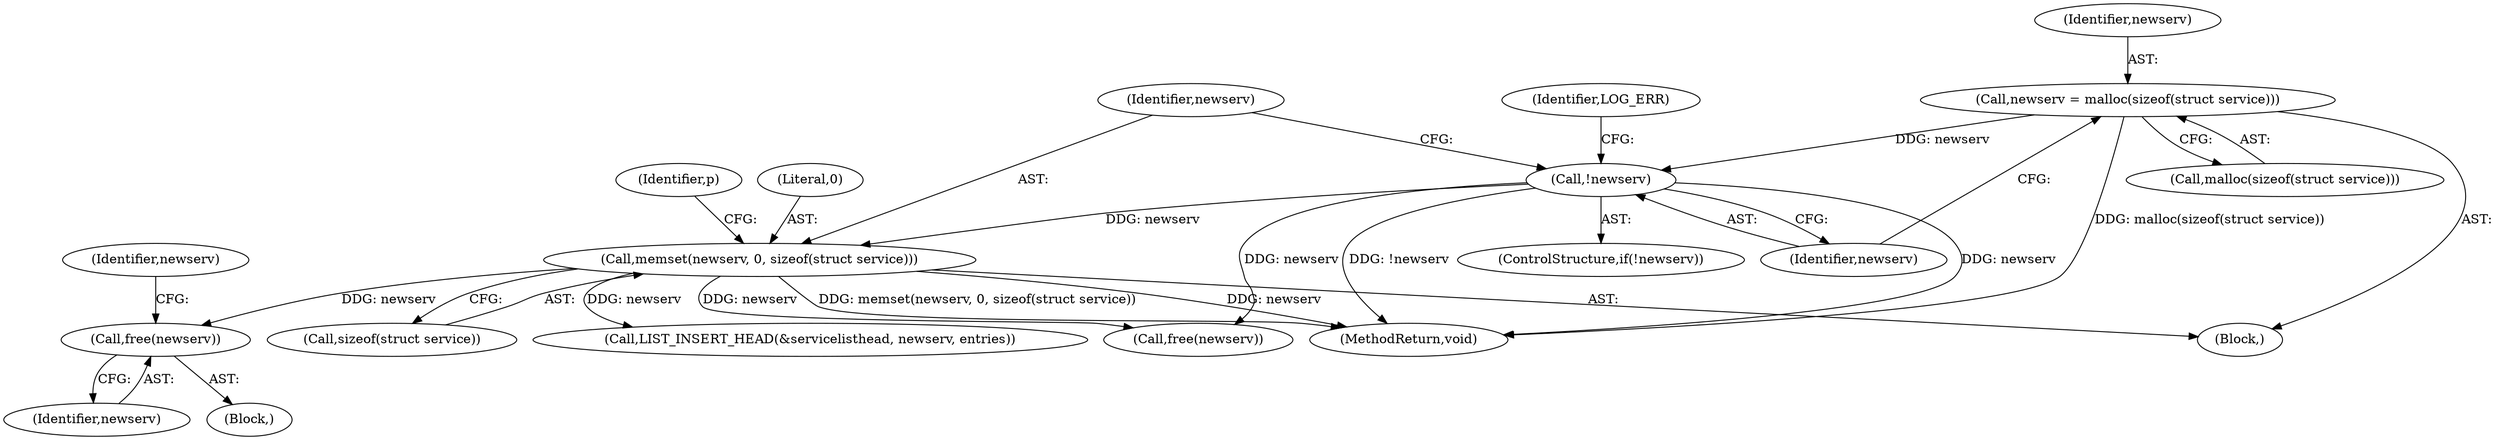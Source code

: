 digraph "0_miniupnp_140ee8d2204b383279f854802b27bdb41c1d5d1a@API" {
"1000976" [label="(Call,free(newserv))"];
"1000650" [label="(Call,memset(newserv, 0, sizeof(struct service)))"];
"1000643" [label="(Call,!newserv)"];
"1000637" [label="(Call,newserv = malloc(sizeof(struct service)))"];
"1000979" [label="(Identifier,newserv)"];
"1000642" [label="(ControlStructure,if(!newserv))"];
"1000247" [label="(Block,)"];
"1000653" [label="(Call,sizeof(struct service))"];
"1000977" [label="(Identifier,newserv)"];
"1000657" [label="(Identifier,p)"];
"1000942" [label="(Block,)"];
"1000638" [label="(Identifier,newserv)"];
"1000650" [label="(Call,memset(newserv, 0, sizeof(struct service)))"];
"1000644" [label="(Identifier,newserv)"];
"1000647" [label="(Identifier,LOG_ERR)"];
"1000643" [label="(Call,!newserv)"];
"1000637" [label="(Call,newserv = malloc(sizeof(struct service)))"];
"1000639" [label="(Call,malloc(sizeof(struct service)))"];
"1000651" [label="(Identifier,newserv)"];
"1000652" [label="(Literal,0)"];
"1000976" [label="(Call,free(newserv))"];
"1000982" [label="(Call,LIST_INSERT_HEAD(&servicelisthead, newserv, entries))"];
"1001055" [label="(MethodReturn,void)"];
"1001039" [label="(Call,free(newserv))"];
"1000976" -> "1000942"  [label="AST: "];
"1000976" -> "1000977"  [label="CFG: "];
"1000977" -> "1000976"  [label="AST: "];
"1000979" -> "1000976"  [label="CFG: "];
"1000650" -> "1000976"  [label="DDG: newserv"];
"1000650" -> "1000247"  [label="AST: "];
"1000650" -> "1000653"  [label="CFG: "];
"1000651" -> "1000650"  [label="AST: "];
"1000652" -> "1000650"  [label="AST: "];
"1000653" -> "1000650"  [label="AST: "];
"1000657" -> "1000650"  [label="CFG: "];
"1000650" -> "1001055"  [label="DDG: memset(newserv, 0, sizeof(struct service))"];
"1000650" -> "1001055"  [label="DDG: newserv"];
"1000643" -> "1000650"  [label="DDG: newserv"];
"1000650" -> "1000982"  [label="DDG: newserv"];
"1000650" -> "1001039"  [label="DDG: newserv"];
"1000643" -> "1000642"  [label="AST: "];
"1000643" -> "1000644"  [label="CFG: "];
"1000644" -> "1000643"  [label="AST: "];
"1000647" -> "1000643"  [label="CFG: "];
"1000651" -> "1000643"  [label="CFG: "];
"1000643" -> "1001055"  [label="DDG: !newserv"];
"1000643" -> "1001055"  [label="DDG: newserv"];
"1000637" -> "1000643"  [label="DDG: newserv"];
"1000643" -> "1001039"  [label="DDG: newserv"];
"1000637" -> "1000247"  [label="AST: "];
"1000637" -> "1000639"  [label="CFG: "];
"1000638" -> "1000637"  [label="AST: "];
"1000639" -> "1000637"  [label="AST: "];
"1000644" -> "1000637"  [label="CFG: "];
"1000637" -> "1001055"  [label="DDG: malloc(sizeof(struct service))"];
}
